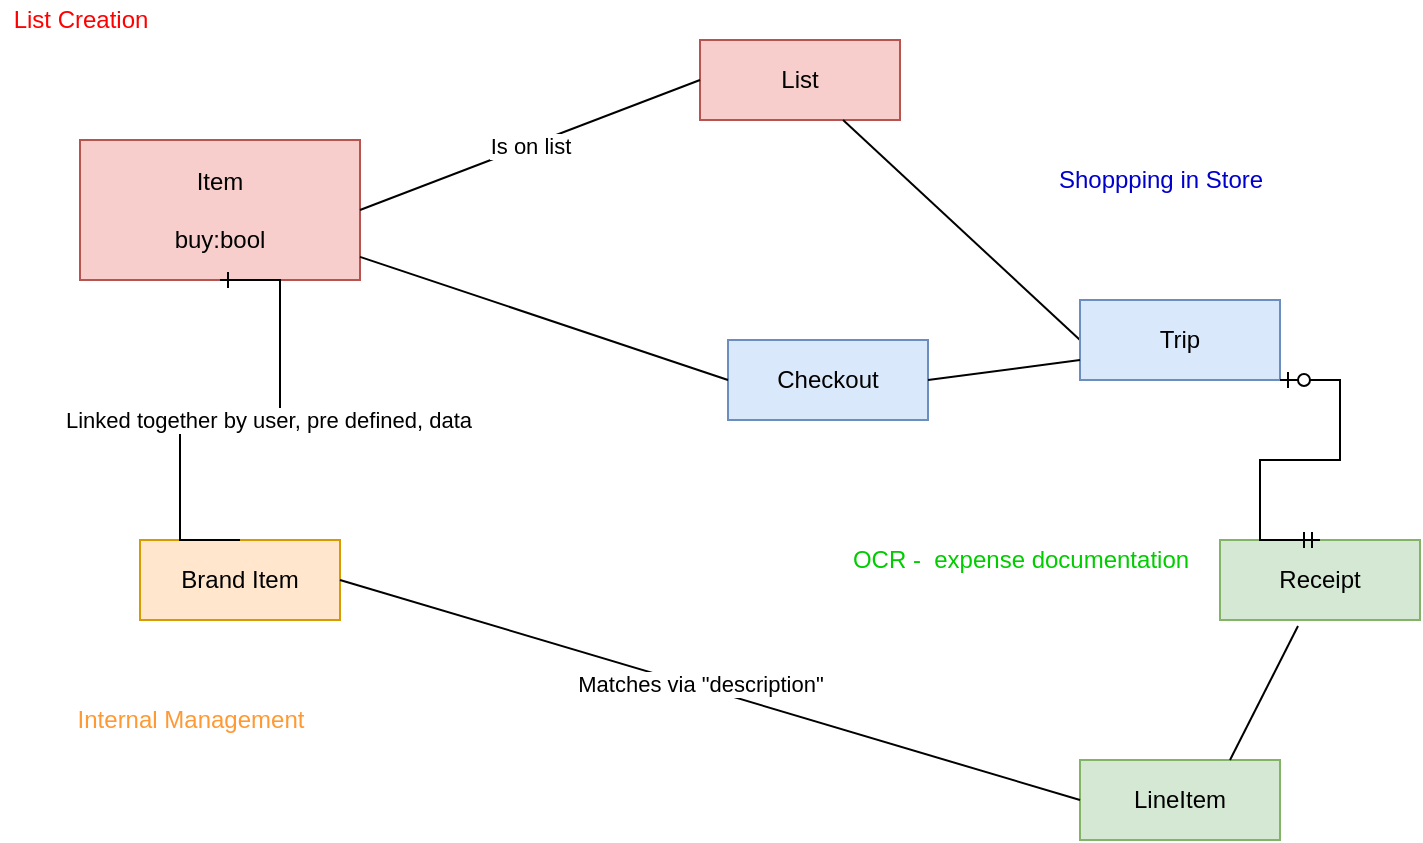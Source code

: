 <mxfile version="15.7.4" type="github"><diagram id="S6PIHfmrQOLt2L9f514X" name="Page-1"><mxGraphModel dx="2066" dy="1070" grid="1" gridSize="10" guides="1" tooltips="1" connect="1" arrows="1" fold="1" page="1" pageScale="1" pageWidth="827" pageHeight="1169" math="0" shadow="0"><root><mxCell id="0"/><mxCell id="1" parent="0"/><mxCell id="wqtDf2Wb5N4c8WU43aYD-1" value="&lt;div&gt;Item&lt;/div&gt;&lt;div&gt;&lt;br&gt;&lt;/div&gt;&lt;div&gt;buy:bool&lt;br&gt;&lt;/div&gt;" style="whiteSpace=wrap;html=1;align=center;fillColor=#f8cecc;strokeColor=#b85450;" vertex="1" parent="1"><mxGeometry x="40" y="90" width="140" height="70" as="geometry"/></mxCell><mxCell id="wqtDf2Wb5N4c8WU43aYD-2" value="Brand Item" style="whiteSpace=wrap;html=1;align=center;fillColor=#ffe6cc;strokeColor=#d79b00;" vertex="1" parent="1"><mxGeometry x="70" y="290" width="100" height="40" as="geometry"/></mxCell><mxCell id="wqtDf2Wb5N4c8WU43aYD-6" value="" style="edgeStyle=entityRelationEdgeStyle;fontSize=12;html=1;endArrow=ERone;endFill=1;rounded=0;exitX=0.5;exitY=0;exitDx=0;exitDy=0;entryX=0.5;entryY=1;entryDx=0;entryDy=0;" edge="1" parent="1" source="wqtDf2Wb5N4c8WU43aYD-2" target="wqtDf2Wb5N4c8WU43aYD-1"><mxGeometry width="100" height="100" relative="1" as="geometry"><mxPoint x="80" y="280" as="sourcePoint"/><mxPoint x="130" y="180" as="targetPoint"/></mxGeometry></mxCell><mxCell id="wqtDf2Wb5N4c8WU43aYD-7" value="Linked together by user, pre defined, data" style="edgeLabel;html=1;align=center;verticalAlign=middle;resizable=0;points=[];" vertex="1" connectable="0" parent="wqtDf2Wb5N4c8WU43aYD-6"><mxGeometry x="0.018" relative="1" as="geometry"><mxPoint x="17" y="5" as="offset"/></mxGeometry></mxCell><mxCell id="wqtDf2Wb5N4c8WU43aYD-8" value="List" style="whiteSpace=wrap;html=1;align=center;fillColor=#f8cecc;strokeColor=#b85450;" vertex="1" parent="1"><mxGeometry x="350" y="40" width="100" height="40" as="geometry"/></mxCell><mxCell id="wqtDf2Wb5N4c8WU43aYD-9" value="&lt;div&gt;Is on list&lt;/div&gt;" style="endArrow=none;html=1;rounded=0;exitX=1;exitY=0.5;exitDx=0;exitDy=0;entryX=0;entryY=0.5;entryDx=0;entryDy=0;" edge="1" parent="1" source="wqtDf2Wb5N4c8WU43aYD-1" target="wqtDf2Wb5N4c8WU43aYD-8"><mxGeometry relative="1" as="geometry"><mxPoint x="320" y="540" as="sourcePoint"/><mxPoint x="480" y="540" as="targetPoint"/></mxGeometry></mxCell><mxCell id="wqtDf2Wb5N4c8WU43aYD-11" value="" style="endArrow=none;html=1;rounded=0;exitX=0;exitY=0.5;exitDx=0;exitDy=0;" edge="1" parent="1" source="wqtDf2Wb5N4c8WU43aYD-12" target="wqtDf2Wb5N4c8WU43aYD-8"><mxGeometry relative="1" as="geometry"><mxPoint x="490" y="180" as="sourcePoint"/><mxPoint x="440" y="120" as="targetPoint"/></mxGeometry></mxCell><mxCell id="wqtDf2Wb5N4c8WU43aYD-12" value="Trip" style="whiteSpace=wrap;html=1;align=center;fillColor=#dae8fc;strokeColor=#6c8ebf;" vertex="1" parent="1"><mxGeometry x="540" y="170" width="100" height="40" as="geometry"/></mxCell><mxCell id="wqtDf2Wb5N4c8WU43aYD-13" value="Checkout" style="whiteSpace=wrap;html=1;align=center;fillColor=#dae8fc;strokeColor=#6c8ebf;" vertex="1" parent="1"><mxGeometry x="364" y="190" width="100" height="40" as="geometry"/></mxCell><mxCell id="wqtDf2Wb5N4c8WU43aYD-14" value="" style="endArrow=none;html=1;rounded=0;exitX=1;exitY=0.5;exitDx=0;exitDy=0;entryX=0;entryY=0.75;entryDx=0;entryDy=0;" edge="1" parent="1" source="wqtDf2Wb5N4c8WU43aYD-13" target="wqtDf2Wb5N4c8WU43aYD-12"><mxGeometry relative="1" as="geometry"><mxPoint x="320" y="440" as="sourcePoint"/><mxPoint x="480" y="440" as="targetPoint"/></mxGeometry></mxCell><mxCell id="wqtDf2Wb5N4c8WU43aYD-15" value="" style="endArrow=none;html=1;rounded=0;entryX=0;entryY=0.5;entryDx=0;entryDy=0;" edge="1" parent="1" source="wqtDf2Wb5N4c8WU43aYD-1" target="wqtDf2Wb5N4c8WU43aYD-13"><mxGeometry relative="1" as="geometry"><mxPoint x="200" y="169" as="sourcePoint"/><mxPoint x="360" y="169" as="targetPoint"/></mxGeometry></mxCell><mxCell id="wqtDf2Wb5N4c8WU43aYD-16" value="&lt;div&gt;Receipt&lt;/div&gt;" style="whiteSpace=wrap;html=1;align=center;fillColor=#d5e8d4;strokeColor=#82b366;" vertex="1" parent="1"><mxGeometry x="610" y="290" width="100" height="40" as="geometry"/></mxCell><mxCell id="wqtDf2Wb5N4c8WU43aYD-17" value="" style="edgeStyle=entityRelationEdgeStyle;fontSize=12;html=1;endArrow=ERzeroToOne;startArrow=ERmandOne;rounded=0;entryX=1;entryY=1;entryDx=0;entryDy=0;exitX=0.5;exitY=0;exitDx=0;exitDy=0;" edge="1" parent="1" source="wqtDf2Wb5N4c8WU43aYD-16" target="wqtDf2Wb5N4c8WU43aYD-12"><mxGeometry width="100" height="100" relative="1" as="geometry"><mxPoint x="530" y="330" as="sourcePoint"/><mxPoint x="630" y="230" as="targetPoint"/></mxGeometry></mxCell><mxCell id="wqtDf2Wb5N4c8WU43aYD-18" value="LineItem" style="whiteSpace=wrap;html=1;align=center;fillColor=#d5e8d4;strokeColor=#82b366;" vertex="1" parent="1"><mxGeometry x="540" y="400" width="100" height="40" as="geometry"/></mxCell><mxCell id="wqtDf2Wb5N4c8WU43aYD-19" value="" style="endArrow=none;html=1;rounded=0;exitX=1;exitY=0.5;exitDx=0;exitDy=0;entryX=0;entryY=0.5;entryDx=0;entryDy=0;" edge="1" parent="1" source="wqtDf2Wb5N4c8WU43aYD-2" target="wqtDf2Wb5N4c8WU43aYD-18"><mxGeometry relative="1" as="geometry"><mxPoint x="320" y="440" as="sourcePoint"/><mxPoint x="480" y="440" as="targetPoint"/></mxGeometry></mxCell><mxCell id="wqtDf2Wb5N4c8WU43aYD-23" value="Matches via &quot;description&quot;" style="edgeLabel;html=1;align=center;verticalAlign=middle;resizable=0;points=[];fontColor=#000000;" vertex="1" connectable="0" parent="wqtDf2Wb5N4c8WU43aYD-19"><mxGeometry x="-0.031" y="2" relative="1" as="geometry"><mxPoint as="offset"/></mxGeometry></mxCell><mxCell id="wqtDf2Wb5N4c8WU43aYD-20" value="" style="endArrow=none;html=1;rounded=0;entryX=0.75;entryY=0;entryDx=0;entryDy=0;exitX=0.39;exitY=1.075;exitDx=0;exitDy=0;exitPerimeter=0;" edge="1" parent="1" source="wqtDf2Wb5N4c8WU43aYD-16" target="wqtDf2Wb5N4c8WU43aYD-18"><mxGeometry relative="1" as="geometry"><mxPoint x="510" y="370" as="sourcePoint"/><mxPoint x="670" y="370" as="targetPoint"/></mxGeometry></mxCell><mxCell id="wqtDf2Wb5N4c8WU43aYD-21" value="&lt;font color=&quot;#00CC00&quot;&gt;OCR -&amp;nbsp; expense documentation&lt;br&gt;&lt;/font&gt;" style="text;html=1;align=center;verticalAlign=middle;resizable=0;points=[];autosize=1;strokeColor=none;fillColor=none;" vertex="1" parent="1"><mxGeometry x="420" y="290" width="180" height="20" as="geometry"/></mxCell><mxCell id="wqtDf2Wb5N4c8WU43aYD-22" value="&lt;font color=&quot;#FF0000&quot;&gt;List Creation&lt;/font&gt;" style="text;html=1;align=center;verticalAlign=middle;resizable=0;points=[];autosize=1;strokeColor=none;fillColor=none;fontColor=#00CC00;" vertex="1" parent="1"><mxGeometry y="20" width="80" height="20" as="geometry"/></mxCell><mxCell id="wqtDf2Wb5N4c8WU43aYD-24" value="&lt;font color=&quot;#0000CC&quot;&gt;Shoppping in Store&lt;/font&gt;" style="text;html=1;align=center;verticalAlign=middle;resizable=0;points=[];autosize=1;strokeColor=none;fillColor=none;fontColor=#FF0000;" vertex="1" parent="1"><mxGeometry x="520" y="100" width="120" height="20" as="geometry"/></mxCell><mxCell id="wqtDf2Wb5N4c8WU43aYD-25" value="&lt;font color=&quot;#FF9933&quot;&gt;Internal Management&lt;/font&gt;" style="text;html=1;align=center;verticalAlign=middle;resizable=0;points=[];autosize=1;strokeColor=none;fillColor=none;fontColor=#000000;" vertex="1" parent="1"><mxGeometry x="30" y="370" width="130" height="20" as="geometry"/></mxCell></root></mxGraphModel></diagram></mxfile>